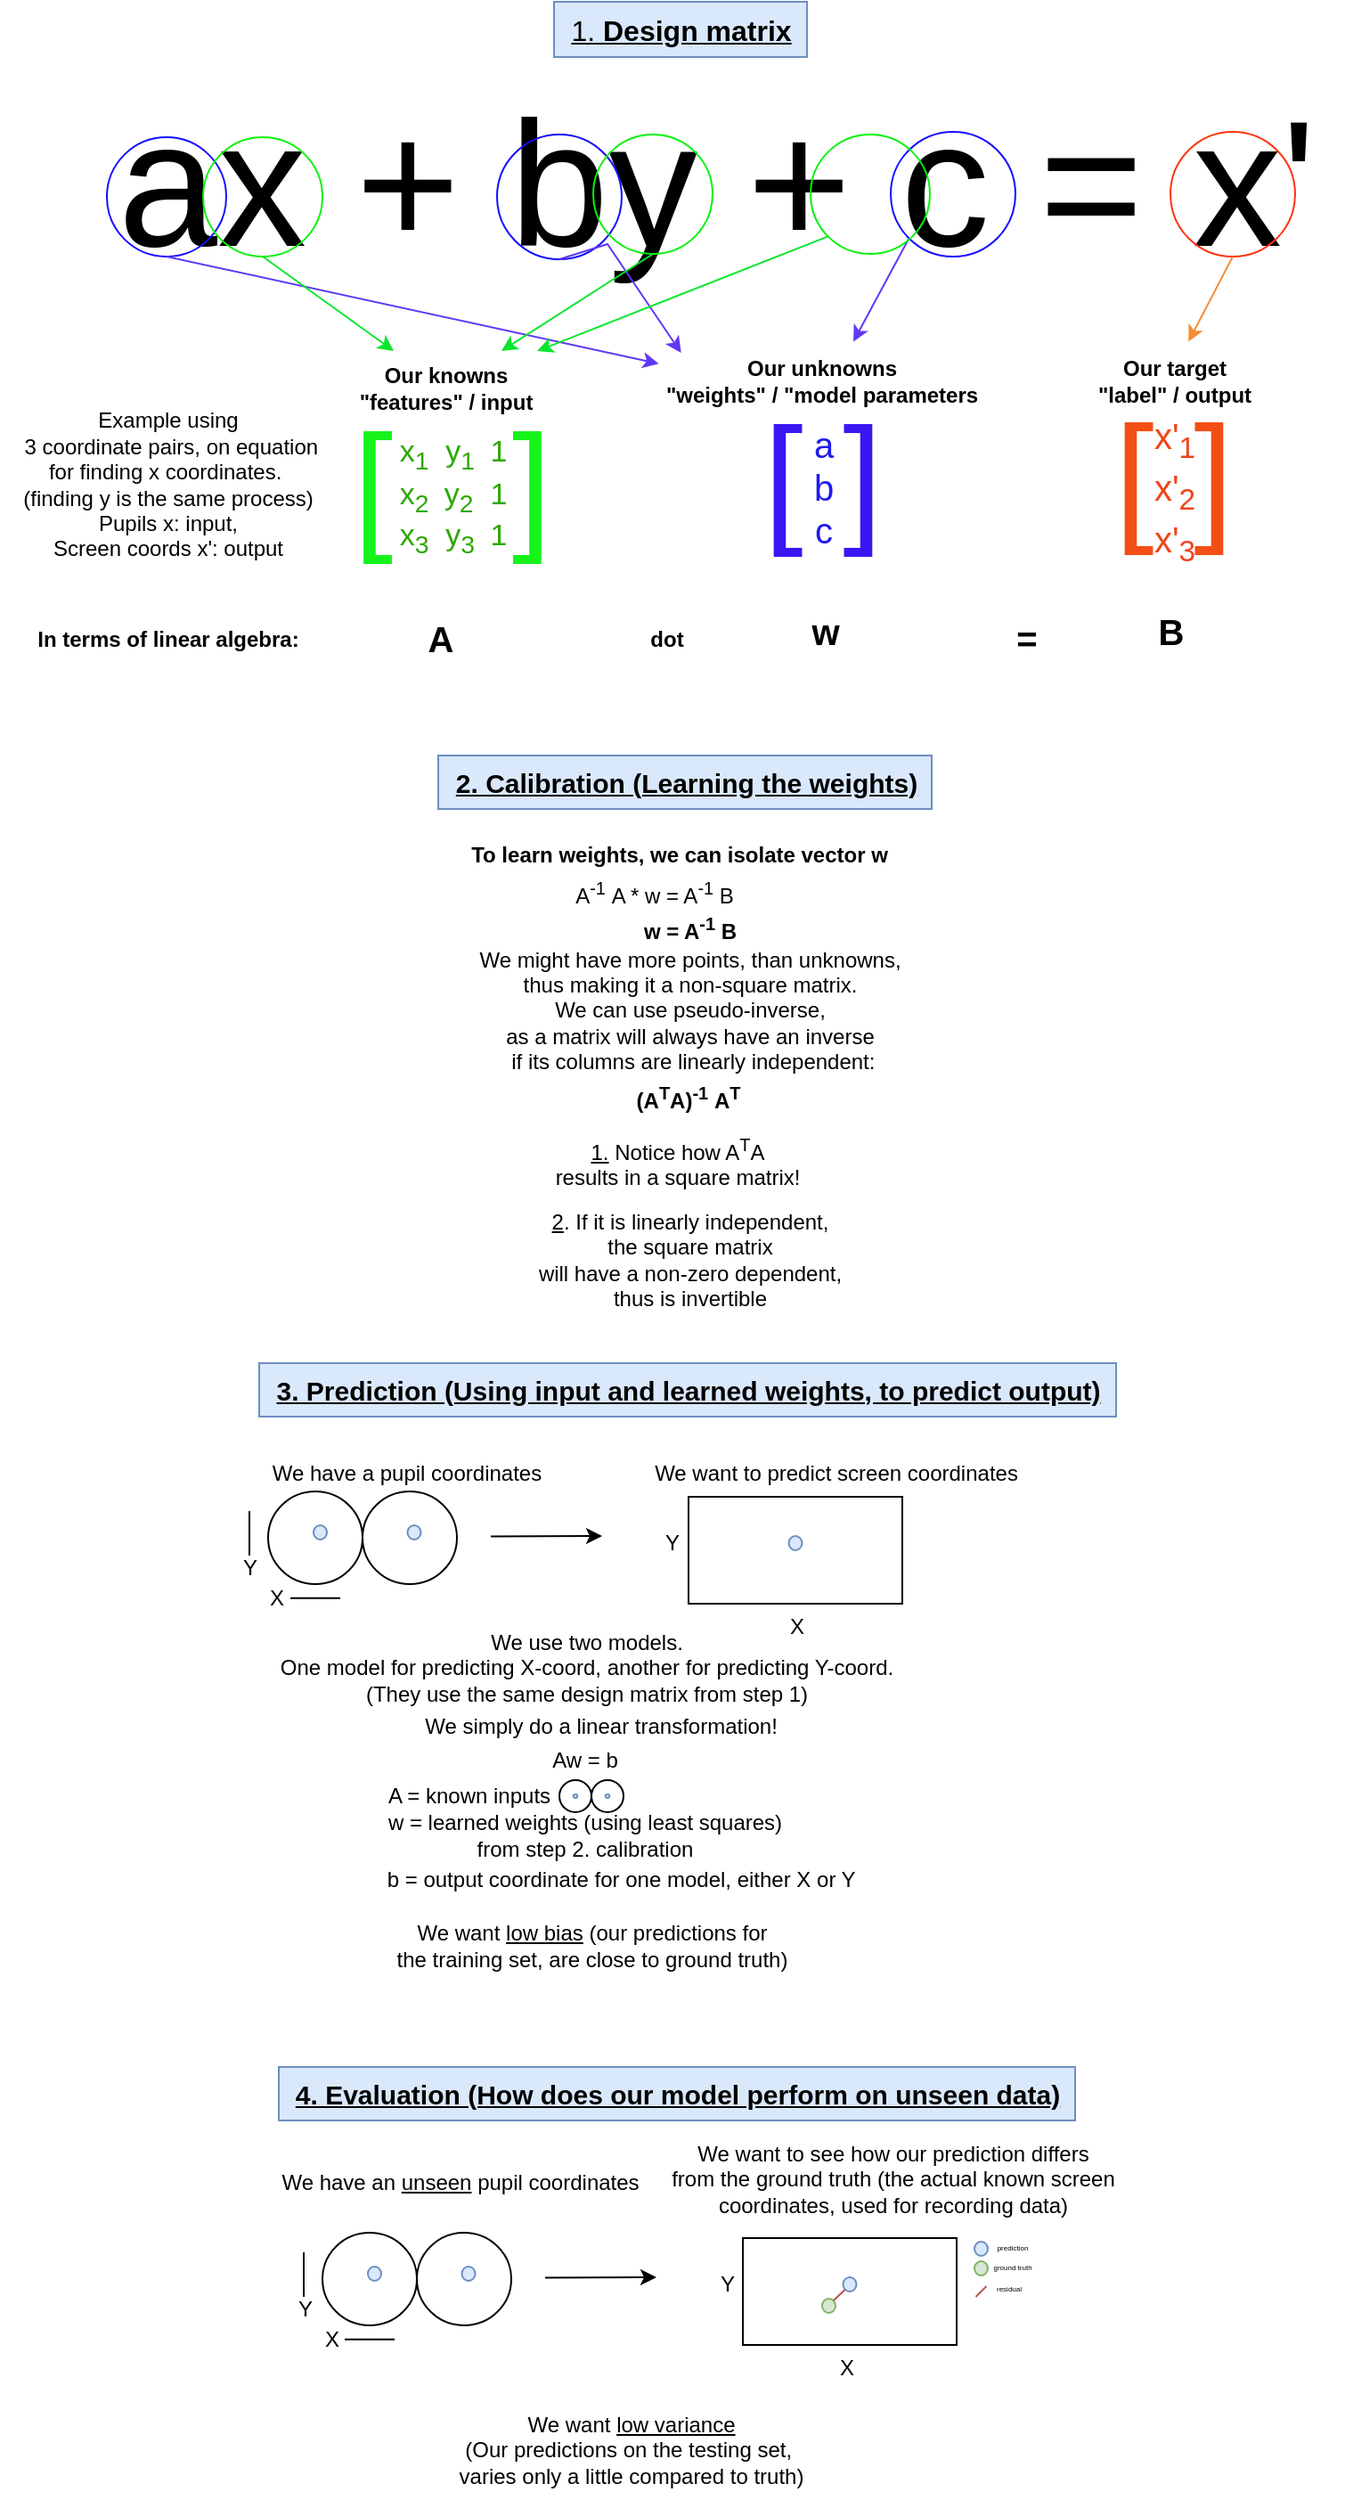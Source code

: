 <mxfile version="24.4.10" type="device">
  <diagram name="Page-1" id="A6gHz7y4pl0UzIe4a-nL">
    <mxGraphModel dx="989" dy="514" grid="0" gridSize="10" guides="1" tooltips="1" connect="1" arrows="1" fold="1" page="1" pageScale="1" pageWidth="827" pageHeight="1169" math="0" shadow="0">
      <root>
        <mxCell id="0" />
        <mxCell id="1" parent="0" />
        <mxCell id="99eHCPfKFET1jwEx7BNB-6" value="&lt;font style=&quot;font-size: 100px;&quot;&gt;ax + by + c = x&#39;&lt;/font&gt;" style="text;html=1;align=center;verticalAlign=middle;resizable=0;points=[];autosize=1;strokeColor=none;fillColor=none;" parent="1" vertex="1">
          <mxGeometry x="76" y="55" width="690" height="132" as="geometry" />
        </mxCell>
        <mxCell id="99eHCPfKFET1jwEx7BNB-3" value="" style="ellipse;whiteSpace=wrap;html=1;aspect=fixed;fillColor=none;strokeColor=#150DFF;" parent="1" vertex="1">
          <mxGeometry x="79" y="96" width="67" height="67" as="geometry" />
        </mxCell>
        <mxCell id="99eHCPfKFET1jwEx7BNB-7" value="" style="ellipse;whiteSpace=wrap;html=1;aspect=fixed;fillColor=none;strokeColor=#150DFF;" parent="1" vertex="1">
          <mxGeometry x="298" y="94.5" width="70" height="70" as="geometry" />
        </mxCell>
        <mxCell id="99eHCPfKFET1jwEx7BNB-8" value="" style="ellipse;whiteSpace=wrap;html=1;aspect=fixed;fillColor=none;strokeColor=#150DFF;" parent="1" vertex="1">
          <mxGeometry x="519" y="93" width="70" height="70" as="geometry" />
        </mxCell>
        <mxCell id="99eHCPfKFET1jwEx7BNB-9" value="&lt;font color=&quot;#3b16f3&quot; style=&quot;font-size: 80px;&quot;&gt;[ ]&lt;/font&gt;" style="text;html=1;align=center;verticalAlign=middle;whiteSpace=wrap;rounded=0;" parent="1" vertex="1">
          <mxGeometry x="386" y="272" width="190" height="30" as="geometry" />
        </mxCell>
        <mxCell id="99eHCPfKFET1jwEx7BNB-11" value="&lt;font color=&quot;#1f1bee&quot; style=&quot;font-size: 20px;&quot;&gt;a&lt;br&gt;b&lt;br&gt;c&lt;/font&gt;" style="text;html=1;align=center;verticalAlign=middle;resizable=0;points=[];autosize=1;strokeColor=none;fillColor=none;" parent="1" vertex="1">
          <mxGeometry x="466" y="247" width="30" height="90" as="geometry" />
        </mxCell>
        <mxCell id="99eHCPfKFET1jwEx7BNB-12" value="" style="endArrow=classic;html=1;rounded=0;exitX=0.5;exitY=1;exitDx=0;exitDy=0;strokeColor=#6138f5;entryX=0.03;entryY=0.271;entryDx=0;entryDy=0;entryPerimeter=0;" parent="1" source="99eHCPfKFET1jwEx7BNB-3" target="99eHCPfKFET1jwEx7BNB-13" edge="1">
          <mxGeometry width="50" height="50" relative="1" as="geometry">
            <mxPoint x="272" y="263" as="sourcePoint" />
            <mxPoint x="191" y="248" as="targetPoint" />
          </mxGeometry>
        </mxCell>
        <mxCell id="99eHCPfKFET1jwEx7BNB-13" value="Our unknowns&lt;br&gt;&quot;weights&quot; / &quot;model parameters" style="text;html=1;align=center;verticalAlign=middle;resizable=0;points=[];autosize=1;strokeColor=none;fillColor=none;fontStyle=1" parent="1" vertex="1">
          <mxGeometry x="383" y="212" width="193" height="41" as="geometry" />
        </mxCell>
        <mxCell id="99eHCPfKFET1jwEx7BNB-14" value="&lt;font color=&quot;#f34e16&quot; style=&quot;font-size: 80px;&quot;&gt;[ ]&lt;/font&gt;" style="text;html=1;align=center;verticalAlign=middle;whiteSpace=wrap;rounded=0;" parent="1" vertex="1">
          <mxGeometry x="583" y="271" width="190" height="30" as="geometry" />
        </mxCell>
        <mxCell id="99eHCPfKFET1jwEx7BNB-15" value="&lt;span style=&quot;font-size: 20px;&quot;&gt;&lt;font color=&quot;#ee451b&quot;&gt;x&#39;&lt;sub style=&quot;&quot;&gt;1&lt;br&gt;&lt;/sub&gt;x&#39;&lt;sub style=&quot;&quot;&gt;2&lt;br&gt;&lt;/sub&gt;x&#39;&lt;sub style=&quot;&quot;&gt;3&lt;/sub&gt;&lt;/font&gt;&lt;br&gt;&lt;/span&gt;" style="text;html=1;align=center;verticalAlign=middle;resizable=0;points=[];autosize=1;strokeColor=none;fillColor=none;" parent="1" vertex="1">
          <mxGeometry x="657.5" y="245" width="41" height="99" as="geometry" />
        </mxCell>
        <mxCell id="99eHCPfKFET1jwEx7BNB-16" value="Our target&lt;br&gt;&quot;label&quot; / output" style="text;html=1;align=center;verticalAlign=middle;resizable=0;points=[];autosize=1;strokeColor=none;fillColor=none;fontStyle=1" parent="1" vertex="1">
          <mxGeometry x="626" y="212" width="104" height="41" as="geometry" />
        </mxCell>
        <mxCell id="99eHCPfKFET1jwEx7BNB-20" value="" style="ellipse;whiteSpace=wrap;html=1;aspect=fixed;fillColor=none;strokeColor=#ff330f;" parent="1" vertex="1">
          <mxGeometry x="676" y="93" width="70" height="70" as="geometry" />
        </mxCell>
        <mxCell id="99eHCPfKFET1jwEx7BNB-21" value="" style="endArrow=classic;html=1;rounded=0;exitX=0.5;exitY=1;exitDx=0;exitDy=0;strokeColor=#6138f5;entryX=0.095;entryY=0.122;entryDx=0;entryDy=0;entryPerimeter=0;" parent="1" source="99eHCPfKFET1jwEx7BNB-7" target="99eHCPfKFET1jwEx7BNB-13" edge="1">
          <mxGeometry width="50" height="50" relative="1" as="geometry">
            <mxPoint x="122" y="173" as="sourcePoint" />
            <mxPoint x="444" y="233" as="targetPoint" />
            <Array as="points">
              <mxPoint x="360" y="156" />
            </Array>
          </mxGeometry>
        </mxCell>
        <mxCell id="99eHCPfKFET1jwEx7BNB-22" value="" style="endArrow=classic;html=1;rounded=0;exitX=0;exitY=1;exitDx=0;exitDy=0;strokeColor=#6138f5;entryX=0.596;entryY=-0.031;entryDx=0;entryDy=0;entryPerimeter=0;" parent="1" source="99eHCPfKFET1jwEx7BNB-8" target="99eHCPfKFET1jwEx7BNB-13" edge="1">
          <mxGeometry width="50" height="50" relative="1" as="geometry">
            <mxPoint x="343" y="175" as="sourcePoint" />
            <mxPoint x="450" y="227" as="targetPoint" />
          </mxGeometry>
        </mxCell>
        <mxCell id="99eHCPfKFET1jwEx7BNB-23" value="&lt;font color=&quot;#16f31a&quot; style=&quot;font-size: 80px;&quot;&gt;[&amp;nbsp; &amp;nbsp;]&lt;/font&gt;" style="text;html=1;align=center;verticalAlign=middle;whiteSpace=wrap;rounded=0;" parent="1" vertex="1">
          <mxGeometry x="178" y="276" width="190" height="30" as="geometry" />
        </mxCell>
        <mxCell id="99eHCPfKFET1jwEx7BNB-24" value="Our knowns&lt;br&gt;&quot;features&quot; / input" style="text;html=1;align=center;verticalAlign=middle;resizable=0;points=[];autosize=1;strokeColor=none;fillColor=none;fontStyle=1" parent="1" vertex="1">
          <mxGeometry x="211" y="216" width="115" height="41" as="geometry" />
        </mxCell>
        <mxCell id="99eHCPfKFET1jwEx7BNB-25" value="&lt;font style=&quot;font-size: 17px;&quot; color=&quot;#2da800&quot;&gt;x&lt;sub style=&quot;&quot;&gt;1&lt;/sub&gt;&amp;nbsp; y&lt;sub style=&quot;&quot;&gt;1&amp;nbsp;&lt;/sub&gt;&amp;nbsp;1&lt;br&gt;x&lt;span style=&quot;&quot;&gt;&lt;sub&gt;2&amp;nbsp;&lt;/sub&gt;&lt;/span&gt;&amp;nbsp;y&lt;span style=&quot;&quot;&gt;&lt;sub&gt;2&lt;/sub&gt;&lt;/span&gt;&amp;nbsp; 1&lt;br&gt;x&lt;sub style=&quot;&quot;&gt;3&lt;/sub&gt;&amp;nbsp; y&lt;span style=&quot;&quot;&gt;&lt;sub&gt;3&amp;nbsp;&lt;/sub&gt;&lt;/span&gt;&amp;nbsp;1&lt;/font&gt;" style="text;html=1;align=center;verticalAlign=middle;whiteSpace=wrap;rounded=0;" parent="1" vertex="1">
          <mxGeometry x="222.5" y="283" width="101" height="30" as="geometry" />
        </mxCell>
        <mxCell id="99eHCPfKFET1jwEx7BNB-27" value="" style="endArrow=classic;html=1;rounded=0;exitX=0.5;exitY=1;exitDx=0;exitDy=0;strokeColor=#f58d38;entryX=0.578;entryY=-0.031;entryDx=0;entryDy=0;entryPerimeter=0;" parent="1" source="99eHCPfKFET1jwEx7BNB-20" target="99eHCPfKFET1jwEx7BNB-16" edge="1">
          <mxGeometry width="50" height="50" relative="1" as="geometry">
            <mxPoint x="539" y="163" as="sourcePoint" />
            <mxPoint x="498" y="221" as="targetPoint" />
          </mxGeometry>
        </mxCell>
        <mxCell id="99eHCPfKFET1jwEx7BNB-29" value="" style="ellipse;whiteSpace=wrap;html=1;aspect=fixed;fillColor=none;strokeColor=#07f20b;" parent="1" vertex="1">
          <mxGeometry x="133" y="96" width="67" height="67" as="geometry" />
        </mxCell>
        <mxCell id="99eHCPfKFET1jwEx7BNB-30" value="" style="ellipse;whiteSpace=wrap;html=1;aspect=fixed;fillColor=none;strokeColor=#07f20b;" parent="1" vertex="1">
          <mxGeometry x="352" y="94.5" width="67" height="67" as="geometry" />
        </mxCell>
        <mxCell id="99eHCPfKFET1jwEx7BNB-31" value="" style="ellipse;whiteSpace=wrap;html=1;aspect=fixed;fillColor=none;strokeColor=#07f20b;" parent="1" vertex="1">
          <mxGeometry x="474" y="94.5" width="67" height="67" as="geometry" />
        </mxCell>
        <mxCell id="99eHCPfKFET1jwEx7BNB-32" value="" style="endArrow=classic;html=1;rounded=0;exitX=0.5;exitY=1;exitDx=0;exitDy=0;strokeColor=#0ae62e;" parent="1" source="99eHCPfKFET1jwEx7BNB-29" target="99eHCPfKFET1jwEx7BNB-24" edge="1">
          <mxGeometry width="50" height="50" relative="1" as="geometry">
            <mxPoint x="123" y="173" as="sourcePoint" />
            <mxPoint x="399" y="233" as="targetPoint" />
          </mxGeometry>
        </mxCell>
        <mxCell id="99eHCPfKFET1jwEx7BNB-33" value="" style="endArrow=classic;html=1;rounded=0;exitX=0.5;exitY=1;exitDx=0;exitDy=0;strokeColor=#0ae62e;" parent="1" source="99eHCPfKFET1jwEx7BNB-30" target="99eHCPfKFET1jwEx7BNB-24" edge="1">
          <mxGeometry width="50" height="50" relative="1" as="geometry">
            <mxPoint x="177" y="173" as="sourcePoint" />
            <mxPoint x="250" y="226" as="targetPoint" />
          </mxGeometry>
        </mxCell>
        <mxCell id="99eHCPfKFET1jwEx7BNB-34" value="" style="endArrow=classic;html=1;rounded=0;exitX=0;exitY=1;exitDx=0;exitDy=0;strokeColor=#0ae62e;" parent="1" source="99eHCPfKFET1jwEx7BNB-31" target="99eHCPfKFET1jwEx7BNB-24" edge="1">
          <mxGeometry width="50" height="50" relative="1" as="geometry">
            <mxPoint x="395" y="172" as="sourcePoint" />
            <mxPoint x="310" y="226" as="targetPoint" />
          </mxGeometry>
        </mxCell>
        <mxCell id="99eHCPfKFET1jwEx7BNB-35" value="&lt;b&gt;In terms of linear algebra:&lt;/b&gt;" style="text;html=1;align=center;verticalAlign=middle;resizable=0;points=[];autosize=1;strokeColor=none;fillColor=none;" parent="1" vertex="1">
          <mxGeometry x="30" y="365" width="165" height="26" as="geometry" />
        </mxCell>
        <mxCell id="99eHCPfKFET1jwEx7BNB-36" value="&lt;b&gt;&lt;font style=&quot;font-size: 20px;&quot;&gt;A&lt;/font&gt;&lt;/b&gt;" style="text;html=1;align=center;verticalAlign=middle;resizable=0;points=[];autosize=1;strokeColor=none;fillColor=none;" parent="1" vertex="1">
          <mxGeometry x="250" y="359" width="32" height="36" as="geometry" />
        </mxCell>
        <mxCell id="99eHCPfKFET1jwEx7BNB-38" value="&lt;span style=&quot;font-size: 20px;&quot;&gt;&lt;b&gt;w&lt;/b&gt;&lt;/span&gt;" style="text;html=1;align=center;verticalAlign=middle;resizable=0;points=[];autosize=1;strokeColor=none;fillColor=none;" parent="1" vertex="1">
          <mxGeometry x="465" y="355" width="34" height="36" as="geometry" />
        </mxCell>
        <mxCell id="99eHCPfKFET1jwEx7BNB-40" value="&lt;span style=&quot;font-size: 20px;&quot;&gt;&lt;b&gt;=&lt;/b&gt;&lt;/span&gt;" style="text;html=1;align=center;verticalAlign=middle;resizable=0;points=[];autosize=1;strokeColor=none;fillColor=none;" parent="1" vertex="1">
          <mxGeometry x="579.5" y="359" width="30" height="36" as="geometry" />
        </mxCell>
        <mxCell id="99eHCPfKFET1jwEx7BNB-41" value="&lt;span style=&quot;font-size: 20px;&quot;&gt;&lt;b&gt;B&lt;/b&gt;&lt;/span&gt;" style="text;html=1;align=center;verticalAlign=middle;resizable=0;points=[];autosize=1;strokeColor=none;fillColor=none;" parent="1" vertex="1">
          <mxGeometry x="659.5" y="355" width="32" height="36" as="geometry" />
        </mxCell>
        <mxCell id="99eHCPfKFET1jwEx7BNB-42" value="&lt;b&gt;dot&lt;/b&gt;" style="text;html=1;align=center;verticalAlign=middle;resizable=0;points=[];autosize=1;strokeColor=none;fillColor=none;" parent="1" vertex="1">
          <mxGeometry x="374" y="365" width="37" height="26" as="geometry" />
        </mxCell>
        <mxCell id="99eHCPfKFET1jwEx7BNB-43" value="&lt;b&gt;To learn weights, we can isolate vector w&lt;br&gt;&lt;/b&gt;" style="text;html=1;align=center;verticalAlign=middle;resizable=0;points=[];autosize=1;strokeColor=none;fillColor=none;" parent="1" vertex="1">
          <mxGeometry x="273.5" y="486" width="252" height="26" as="geometry" />
        </mxCell>
        <mxCell id="99eHCPfKFET1jwEx7BNB-44" value="A&lt;sup&gt;-1&lt;/sup&gt;&amp;nbsp;A * w = A&lt;sup&gt;-1&lt;/sup&gt;&amp;nbsp;B" style="text;html=1;align=center;verticalAlign=middle;resizable=0;points=[];autosize=1;strokeColor=none;fillColor=none;" parent="1" vertex="1">
          <mxGeometry x="332.5" y="505" width="106" height="29" as="geometry" />
        </mxCell>
        <mxCell id="99eHCPfKFET1jwEx7BNB-45" value="w = A&lt;sup&gt;-1&lt;/sup&gt;&amp;nbsp;B" style="text;html=1;align=center;verticalAlign=middle;resizable=0;points=[];autosize=1;strokeColor=none;fillColor=none;fontStyle=1" parent="1" vertex="1">
          <mxGeometry x="371.5" y="525" width="68" height="29" as="geometry" />
        </mxCell>
        <mxCell id="99eHCPfKFET1jwEx7BNB-46" value="We might have more points, than unknowns, &lt;br&gt;thus making it a non-square matrix.&lt;br&gt;We can use pseudo-inverse, &lt;br&gt;as a matrix will always have an inverse&lt;br&gt;&amp;nbsp;if its columns are linearly independent:" style="text;html=1;align=center;verticalAlign=middle;resizable=0;points=[];autosize=1;strokeColor=none;fillColor=none;" parent="1" vertex="1">
          <mxGeometry x="278.5" y="544" width="255" height="84" as="geometry" />
        </mxCell>
        <mxCell id="99eHCPfKFET1jwEx7BNB-47" value="(A&lt;sup&gt;T&lt;/sup&gt;A)&lt;sup&gt;-1&lt;/sup&gt;&amp;nbsp;A&lt;sup&gt;T&lt;/sup&gt;" style="text;html=1;align=center;verticalAlign=middle;resizable=0;points=[];autosize=1;strokeColor=none;fillColor=none;fontStyle=1" parent="1" vertex="1">
          <mxGeometry x="367" y="620" width="76" height="29" as="geometry" />
        </mxCell>
        <mxCell id="99eHCPfKFET1jwEx7BNB-48" value="&lt;u&gt;1.&lt;/u&gt; Notice how A&lt;sup&gt;T&lt;/sup&gt;A&lt;br&gt;results in a square matrix!" style="text;html=1;align=center;verticalAlign=middle;resizable=0;points=[];autosize=1;strokeColor=none;fillColor=none;" parent="1" vertex="1">
          <mxGeometry x="321.5" y="649" width="155" height="43" as="geometry" />
        </mxCell>
        <mxCell id="99eHCPfKFET1jwEx7BNB-49" value="&lt;u&gt;2&lt;/u&gt;. If it is linearly independent, &lt;br&gt;the square matrix&lt;br&gt;will have a non-zero dependent,&lt;br&gt;thus is invertible" style="text;html=1;align=center;verticalAlign=middle;resizable=0;points=[];autosize=1;strokeColor=none;fillColor=none;" parent="1" vertex="1">
          <mxGeometry x="312" y="691" width="188" height="70" as="geometry" />
        </mxCell>
        <mxCell id="2amhyk4ljKaMBQwBBaxo-1" value="&lt;font style=&quot;font-size: 16px;&quot;&gt;&lt;u&gt;1. &lt;b&gt;Design matrix&lt;/b&gt;&lt;/u&gt;&lt;/font&gt;" style="text;html=1;align=center;verticalAlign=middle;resizable=0;points=[];autosize=1;strokeColor=#6c8ebf;fillColor=#dae8fc;" vertex="1" parent="1">
          <mxGeometry x="330" y="20" width="142" height="31" as="geometry" />
        </mxCell>
        <mxCell id="2amhyk4ljKaMBQwBBaxo-2" value="&lt;b&gt;&lt;font style=&quot;font-size: 15px;&quot;&gt;&lt;u&gt;2. Calibration (Learning the weights)&lt;/u&gt;&lt;/font&gt;&lt;/b&gt;" style="text;html=1;align=center;verticalAlign=middle;resizable=0;points=[];autosize=1;strokeColor=#6c8ebf;fillColor=#dae8fc;" vertex="1" parent="1">
          <mxGeometry x="265" y="443" width="277" height="30" as="geometry" />
        </mxCell>
        <mxCell id="2amhyk4ljKaMBQwBBaxo-3" value="&lt;b&gt;&lt;font style=&quot;font-size: 15px;&quot;&gt;&lt;u&gt;3. Prediction (Using input and learned weights, to predict output)&lt;/u&gt;&lt;/font&gt;&lt;/b&gt;" style="text;html=1;align=center;verticalAlign=middle;resizable=0;points=[];autosize=1;strokeColor=#6c8ebf;fillColor=#dae8fc;" vertex="1" parent="1">
          <mxGeometry x="164.5" y="784" width="481" height="30" as="geometry" />
        </mxCell>
        <mxCell id="2amhyk4ljKaMBQwBBaxo-4" value="Example using&lt;br&gt;&amp;nbsp;3 coordinate pairs, on equation&lt;div&gt;for finding x coordinates.&amp;nbsp;&lt;br&gt;(finding y is the same process)&lt;br&gt;&lt;div&gt;Pupils x: input, &lt;br&gt;Screen coords x&#39;: output&lt;/div&gt;&lt;/div&gt;" style="text;html=1;align=center;verticalAlign=middle;resizable=0;points=[];autosize=1;strokeColor=none;fillColor=none;" vertex="1" parent="1">
          <mxGeometry x="19.5" y="242" width="186" height="98" as="geometry" />
        </mxCell>
        <mxCell id="2amhyk4ljKaMBQwBBaxo-5" value="" style="ellipse;whiteSpace=wrap;html=1;" vertex="1" parent="1">
          <mxGeometry x="169.5" y="856" width="53" height="52" as="geometry" />
        </mxCell>
        <mxCell id="2amhyk4ljKaMBQwBBaxo-6" value="" style="ellipse;whiteSpace=wrap;html=1;" vertex="1" parent="1">
          <mxGeometry x="222.5" y="856" width="53" height="52" as="geometry" />
        </mxCell>
        <mxCell id="2amhyk4ljKaMBQwBBaxo-7" value="" style="ellipse;whiteSpace=wrap;html=1;fillColor=#dae8fc;strokeColor=#6c8ebf;" vertex="1" parent="1">
          <mxGeometry x="247.75" y="875" width="7.5" height="8" as="geometry" />
        </mxCell>
        <mxCell id="2amhyk4ljKaMBQwBBaxo-8" value="" style="ellipse;whiteSpace=wrap;html=1;fillColor=#dae8fc;strokeColor=#6c8ebf;" vertex="1" parent="1">
          <mxGeometry x="195" y="875" width="7.5" height="8" as="geometry" />
        </mxCell>
        <mxCell id="2amhyk4ljKaMBQwBBaxo-9" value="We have a pupil coordinates" style="text;html=1;align=center;verticalAlign=middle;resizable=0;points=[];autosize=1;strokeColor=none;fillColor=none;" vertex="1" parent="1">
          <mxGeometry x="162" y="833" width="169" height="26" as="geometry" />
        </mxCell>
        <mxCell id="2amhyk4ljKaMBQwBBaxo-10" value="We want to predict screen coordinates" style="text;html=1;align=center;verticalAlign=middle;resizable=0;points=[];autosize=1;strokeColor=none;fillColor=none;" vertex="1" parent="1">
          <mxGeometry x="377" y="833" width="222" height="26" as="geometry" />
        </mxCell>
        <mxCell id="2amhyk4ljKaMBQwBBaxo-12" value="" style="endArrow=classic;html=1;rounded=0;" edge="1" parent="1">
          <mxGeometry width="50" height="50" relative="1" as="geometry">
            <mxPoint x="294.5" y="881.25" as="sourcePoint" />
            <mxPoint x="357" y="881" as="targetPoint" />
          </mxGeometry>
        </mxCell>
        <mxCell id="2amhyk4ljKaMBQwBBaxo-13" value="" style="rounded=0;whiteSpace=wrap;html=1;" vertex="1" parent="1">
          <mxGeometry x="405.5" y="859" width="120" height="60" as="geometry" />
        </mxCell>
        <mxCell id="2amhyk4ljKaMBQwBBaxo-14" value="" style="ellipse;whiteSpace=wrap;html=1;fillColor=#dae8fc;strokeColor=#6c8ebf;" vertex="1" parent="1">
          <mxGeometry x="461.75" y="881" width="7.5" height="8" as="geometry" />
        </mxCell>
        <mxCell id="2amhyk4ljKaMBQwBBaxo-16" value="X" style="text;html=1;align=center;verticalAlign=middle;resizable=0;points=[];autosize=1;strokeColor=none;fillColor=none;" vertex="1" parent="1">
          <mxGeometry x="452.5" y="919" width="26" height="26" as="geometry" />
        </mxCell>
        <mxCell id="2amhyk4ljKaMBQwBBaxo-17" value="Y" style="text;html=1;align=center;verticalAlign=middle;resizable=0;points=[];autosize=1;strokeColor=none;fillColor=none;" vertex="1" parent="1">
          <mxGeometry x="383" y="872" width="26" height="26" as="geometry" />
        </mxCell>
        <mxCell id="2amhyk4ljKaMBQwBBaxo-18" value="We use two models. &lt;br&gt;One model for predicting X-coord, another for predicting Y-coord.&lt;br&gt;(They use the same design matrix from step 1)" style="text;html=1;align=center;verticalAlign=middle;resizable=0;points=[];autosize=1;strokeColor=none;fillColor=none;" vertex="1" parent="1">
          <mxGeometry x="166.5" y="927" width="362" height="55" as="geometry" />
        </mxCell>
        <mxCell id="2amhyk4ljKaMBQwBBaxo-19" value="Aw = b" style="text;html=1;align=center;verticalAlign=middle;resizable=0;points=[];autosize=1;strokeColor=none;fillColor=none;" vertex="1" parent="1">
          <mxGeometry x="319.5" y="994" width="55" height="26" as="geometry" />
        </mxCell>
        <mxCell id="2amhyk4ljKaMBQwBBaxo-20" value="A = known inputs" style="text;html=1;align=center;verticalAlign=middle;resizable=0;points=[];autosize=1;strokeColor=none;fillColor=none;" vertex="1" parent="1">
          <mxGeometry x="227" y="1014" width="109" height="26" as="geometry" />
        </mxCell>
        <mxCell id="2amhyk4ljKaMBQwBBaxo-21" value="" style="ellipse;whiteSpace=wrap;html=1;" vertex="1" parent="1">
          <mxGeometry x="333" y="1018" width="18" height="18" as="geometry" />
        </mxCell>
        <mxCell id="2amhyk4ljKaMBQwBBaxo-24" value="" style="ellipse;whiteSpace=wrap;html=1;fillColor=#dae8fc;strokeColor=#6c8ebf;" vertex="1" parent="1">
          <mxGeometry x="340.87" y="1026" width="2.25" height="2" as="geometry" />
        </mxCell>
        <mxCell id="2amhyk4ljKaMBQwBBaxo-27" value="" style="ellipse;whiteSpace=wrap;html=1;" vertex="1" parent="1">
          <mxGeometry x="351" y="1018" width="18" height="18" as="geometry" />
        </mxCell>
        <mxCell id="2amhyk4ljKaMBQwBBaxo-28" value="" style="ellipse;whiteSpace=wrap;html=1;fillColor=#dae8fc;strokeColor=#6c8ebf;" vertex="1" parent="1">
          <mxGeometry x="358.87" y="1026" width="2.25" height="2" as="geometry" />
        </mxCell>
        <mxCell id="2amhyk4ljKaMBQwBBaxo-29" value="We simply do a linear transformation!" style="text;html=1;align=center;verticalAlign=middle;resizable=0;points=[];autosize=1;strokeColor=none;fillColor=none;" vertex="1" parent="1">
          <mxGeometry x="247.75" y="975" width="216" height="26" as="geometry" />
        </mxCell>
        <mxCell id="2amhyk4ljKaMBQwBBaxo-30" value="w = learned weights (using least squares) &lt;br&gt;from step 2. calibration" style="text;html=1;align=center;verticalAlign=middle;resizable=0;points=[];autosize=1;strokeColor=none;fillColor=none;" vertex="1" parent="1">
          <mxGeometry x="227" y="1028" width="239" height="41" as="geometry" />
        </mxCell>
        <mxCell id="2amhyk4ljKaMBQwBBaxo-31" value="b = output coordinate for one model, either X or Y&amp;nbsp;" style="text;html=1;align=center;verticalAlign=middle;resizable=0;points=[];autosize=1;strokeColor=none;fillColor=none;" vertex="1" parent="1">
          <mxGeometry x="227" y="1061" width="284" height="26" as="geometry" />
        </mxCell>
        <mxCell id="2amhyk4ljKaMBQwBBaxo-34" value="X" style="text;html=1;align=center;verticalAlign=middle;resizable=0;points=[];autosize=1;strokeColor=none;fillColor=none;" vertex="1" parent="1">
          <mxGeometry x="161" y="903" width="26" height="26" as="geometry" />
        </mxCell>
        <mxCell id="2amhyk4ljKaMBQwBBaxo-35" value="" style="endArrow=none;html=1;rounded=0;" edge="1" parent="1">
          <mxGeometry width="50" height="50" relative="1" as="geometry">
            <mxPoint x="182" y="915.89" as="sourcePoint" />
            <mxPoint x="210" y="915.89" as="targetPoint" />
          </mxGeometry>
        </mxCell>
        <mxCell id="2amhyk4ljKaMBQwBBaxo-36" value="Y" style="text;html=1;align=center;verticalAlign=middle;resizable=0;points=[];autosize=1;strokeColor=none;fillColor=none;" vertex="1" parent="1">
          <mxGeometry x="146" y="886" width="26" height="26" as="geometry" />
        </mxCell>
        <mxCell id="2amhyk4ljKaMBQwBBaxo-37" value="" style="endArrow=none;html=1;rounded=0;" edge="1" parent="1">
          <mxGeometry width="50" height="50" relative="1" as="geometry">
            <mxPoint x="159" y="892" as="sourcePoint" />
            <mxPoint x="159" y="867" as="targetPoint" />
          </mxGeometry>
        </mxCell>
        <mxCell id="2amhyk4ljKaMBQwBBaxo-38" value="&lt;b&gt;&lt;font style=&quot;font-size: 15px;&quot;&gt;&lt;u&gt;4. Evaluation (How does our model perform on unseen data)&lt;/u&gt;&lt;/font&gt;&lt;/b&gt;" style="text;html=1;align=center;verticalAlign=middle;resizable=0;points=[];autosize=1;strokeColor=#6c8ebf;fillColor=#dae8fc;" vertex="1" parent="1">
          <mxGeometry x="175.5" y="1179" width="447" height="30" as="geometry" />
        </mxCell>
        <mxCell id="2amhyk4ljKaMBQwBBaxo-40" value="" style="ellipse;whiteSpace=wrap;html=1;" vertex="1" parent="1">
          <mxGeometry x="200" y="1272" width="53" height="52" as="geometry" />
        </mxCell>
        <mxCell id="2amhyk4ljKaMBQwBBaxo-41" value="" style="ellipse;whiteSpace=wrap;html=1;" vertex="1" parent="1">
          <mxGeometry x="253" y="1272" width="53" height="52" as="geometry" />
        </mxCell>
        <mxCell id="2amhyk4ljKaMBQwBBaxo-42" value="" style="ellipse;whiteSpace=wrap;html=1;fillColor=#dae8fc;strokeColor=#6c8ebf;" vertex="1" parent="1">
          <mxGeometry x="278.25" y="1291" width="7.5" height="8" as="geometry" />
        </mxCell>
        <mxCell id="2amhyk4ljKaMBQwBBaxo-43" value="" style="ellipse;whiteSpace=wrap;html=1;fillColor=#dae8fc;strokeColor=#6c8ebf;" vertex="1" parent="1">
          <mxGeometry x="225.5" y="1291" width="7.5" height="8" as="geometry" />
        </mxCell>
        <mxCell id="2amhyk4ljKaMBQwBBaxo-44" value="We have an &lt;u&gt;unseen&lt;/u&gt; pupil coordinates" style="text;html=1;align=center;verticalAlign=middle;resizable=0;points=[];autosize=1;strokeColor=none;fillColor=none;" vertex="1" parent="1">
          <mxGeometry x="167" y="1231" width="219" height="26" as="geometry" />
        </mxCell>
        <mxCell id="2amhyk4ljKaMBQwBBaxo-45" value="We want to see how our prediction differs&lt;div&gt;from the ground truth (the actual known screen&lt;/div&gt;&lt;div&gt;coordinates, used for recording data)&lt;/div&gt;" style="text;html=1;align=center;verticalAlign=middle;resizable=0;points=[];autosize=1;strokeColor=none;fillColor=none;" vertex="1" parent="1">
          <mxGeometry x="386" y="1214" width="267" height="55" as="geometry" />
        </mxCell>
        <mxCell id="2amhyk4ljKaMBQwBBaxo-46" value="" style="endArrow=classic;html=1;rounded=0;" edge="1" parent="1">
          <mxGeometry width="50" height="50" relative="1" as="geometry">
            <mxPoint x="325" y="1297.25" as="sourcePoint" />
            <mxPoint x="387.5" y="1297" as="targetPoint" />
          </mxGeometry>
        </mxCell>
        <mxCell id="2amhyk4ljKaMBQwBBaxo-47" value="" style="rounded=0;whiteSpace=wrap;html=1;" vertex="1" parent="1">
          <mxGeometry x="436" y="1275" width="120" height="60" as="geometry" />
        </mxCell>
        <mxCell id="2amhyk4ljKaMBQwBBaxo-48" value="" style="ellipse;whiteSpace=wrap;html=1;fillColor=#dae8fc;strokeColor=#6c8ebf;" vertex="1" parent="1">
          <mxGeometry x="492.25" y="1297" width="7.5" height="8" as="geometry" />
        </mxCell>
        <mxCell id="2amhyk4ljKaMBQwBBaxo-49" value="Y" style="text;html=1;align=center;verticalAlign=middle;resizable=0;points=[];autosize=1;strokeColor=none;fillColor=none;" vertex="1" parent="1">
          <mxGeometry x="413.5" y="1288" width="26" height="26" as="geometry" />
        </mxCell>
        <mxCell id="2amhyk4ljKaMBQwBBaxo-50" value="X" style="text;html=1;align=center;verticalAlign=middle;resizable=0;points=[];autosize=1;strokeColor=none;fillColor=none;" vertex="1" parent="1">
          <mxGeometry x="191.5" y="1319" width="26" height="26" as="geometry" />
        </mxCell>
        <mxCell id="2amhyk4ljKaMBQwBBaxo-51" value="" style="endArrow=none;html=1;rounded=0;" edge="1" parent="1">
          <mxGeometry width="50" height="50" relative="1" as="geometry">
            <mxPoint x="212.5" y="1331.89" as="sourcePoint" />
            <mxPoint x="240.5" y="1331.89" as="targetPoint" />
          </mxGeometry>
        </mxCell>
        <mxCell id="2amhyk4ljKaMBQwBBaxo-52" value="Y" style="text;html=1;align=center;verticalAlign=middle;resizable=0;points=[];autosize=1;strokeColor=none;fillColor=none;" vertex="1" parent="1">
          <mxGeometry x="176.5" y="1302" width="26" height="26" as="geometry" />
        </mxCell>
        <mxCell id="2amhyk4ljKaMBQwBBaxo-53" value="" style="endArrow=none;html=1;rounded=0;" edge="1" parent="1">
          <mxGeometry width="50" height="50" relative="1" as="geometry">
            <mxPoint x="189.5" y="1308" as="sourcePoint" />
            <mxPoint x="189.5" y="1283" as="targetPoint" />
          </mxGeometry>
        </mxCell>
        <mxCell id="2amhyk4ljKaMBQwBBaxo-54" value="" style="ellipse;whiteSpace=wrap;html=1;fillColor=#d5e8d4;strokeColor=#82b366;" vertex="1" parent="1">
          <mxGeometry x="480.5" y="1309" width="7.5" height="8" as="geometry" />
        </mxCell>
        <mxCell id="2amhyk4ljKaMBQwBBaxo-55" value="" style="endArrow=none;html=1;rounded=0;entryX=0;entryY=1;entryDx=0;entryDy=0;exitX=1;exitY=0;exitDx=0;exitDy=0;fillColor=#f8cecc;strokeColor=#b85450;" edge="1" parent="1" source="2amhyk4ljKaMBQwBBaxo-54" target="2amhyk4ljKaMBQwBBaxo-48">
          <mxGeometry width="50" height="50" relative="1" as="geometry">
            <mxPoint x="446" y="1347" as="sourcePoint" />
            <mxPoint x="496" y="1297" as="targetPoint" />
          </mxGeometry>
        </mxCell>
        <mxCell id="2amhyk4ljKaMBQwBBaxo-56" value="" style="ellipse;whiteSpace=wrap;html=1;fillColor=#dae8fc;strokeColor=#6c8ebf;" vertex="1" parent="1">
          <mxGeometry x="566" y="1277" width="7.5" height="8" as="geometry" />
        </mxCell>
        <mxCell id="2amhyk4ljKaMBQwBBaxo-57" value="&lt;font style=&quot;font-size: 4px;&quot;&gt;prediction&lt;/font&gt;" style="text;html=1;align=center;verticalAlign=middle;resizable=0;points=[];autosize=1;strokeColor=none;fillColor=none;" vertex="1" parent="1">
          <mxGeometry x="569" y="1265" width="35" height="26" as="geometry" />
        </mxCell>
        <mxCell id="2amhyk4ljKaMBQwBBaxo-58" value="" style="ellipse;whiteSpace=wrap;html=1;fillColor=#d5e8d4;strokeColor=#82b366;" vertex="1" parent="1">
          <mxGeometry x="566" y="1288" width="7.5" height="8" as="geometry" />
        </mxCell>
        <mxCell id="2amhyk4ljKaMBQwBBaxo-59" value="&lt;font style=&quot;font-size: 4px;&quot;&gt;ground truth&lt;/font&gt;" style="text;html=1;align=center;verticalAlign=middle;resizable=0;points=[];autosize=1;strokeColor=none;fillColor=none;" vertex="1" parent="1">
          <mxGeometry x="566.5" y="1276" width="40" height="26" as="geometry" />
        </mxCell>
        <mxCell id="2amhyk4ljKaMBQwBBaxo-60" value="" style="endArrow=none;html=1;rounded=0;entryX=0;entryY=1;entryDx=0;entryDy=0;exitX=1;exitY=0;exitDx=0;exitDy=0;fillColor=#f8cecc;strokeColor=#b85450;" edge="1" parent="1">
          <mxGeometry width="50" height="50" relative="1" as="geometry">
            <mxPoint x="566.75" y="1308" as="sourcePoint" />
            <mxPoint x="572.75" y="1302" as="targetPoint" />
          </mxGeometry>
        </mxCell>
        <mxCell id="2amhyk4ljKaMBQwBBaxo-61" value="&lt;font style=&quot;font-size: 4px;&quot;&gt;residual&lt;/font&gt;" style="text;html=1;align=center;verticalAlign=middle;resizable=0;points=[];autosize=1;strokeColor=none;fillColor=none;" vertex="1" parent="1">
          <mxGeometry x="569" y="1288" width="32" height="26" as="geometry" />
        </mxCell>
        <mxCell id="2amhyk4ljKaMBQwBBaxo-63" value="X" style="text;html=1;align=center;verticalAlign=middle;resizable=0;points=[];autosize=1;strokeColor=none;fillColor=none;" vertex="1" parent="1">
          <mxGeometry x="480.5" y="1335" width="26" height="26" as="geometry" />
        </mxCell>
        <mxCell id="2amhyk4ljKaMBQwBBaxo-64" value="We want &lt;u&gt;low variance&lt;/u&gt;&lt;div&gt;(Our predictions on the testing set,&amp;nbsp;&lt;/div&gt;&lt;div&gt;varies only a little compared to truth)&lt;/div&gt;" style="text;html=1;align=center;verticalAlign=middle;resizable=0;points=[];autosize=1;strokeColor=none;fillColor=none;" vertex="1" parent="1">
          <mxGeometry x="267.5" y="1366" width="211" height="55" as="geometry" />
        </mxCell>
        <mxCell id="2amhyk4ljKaMBQwBBaxo-66" value="We want &lt;u&gt;low bias&lt;/u&gt; (our predictions for &lt;br&gt;the training set, are close to ground truth)" style="text;html=1;align=center;verticalAlign=middle;resizable=0;points=[];autosize=1;strokeColor=none;fillColor=none;" vertex="1" parent="1">
          <mxGeometry x="232.25" y="1090" width="237" height="41" as="geometry" />
        </mxCell>
      </root>
    </mxGraphModel>
  </diagram>
</mxfile>
